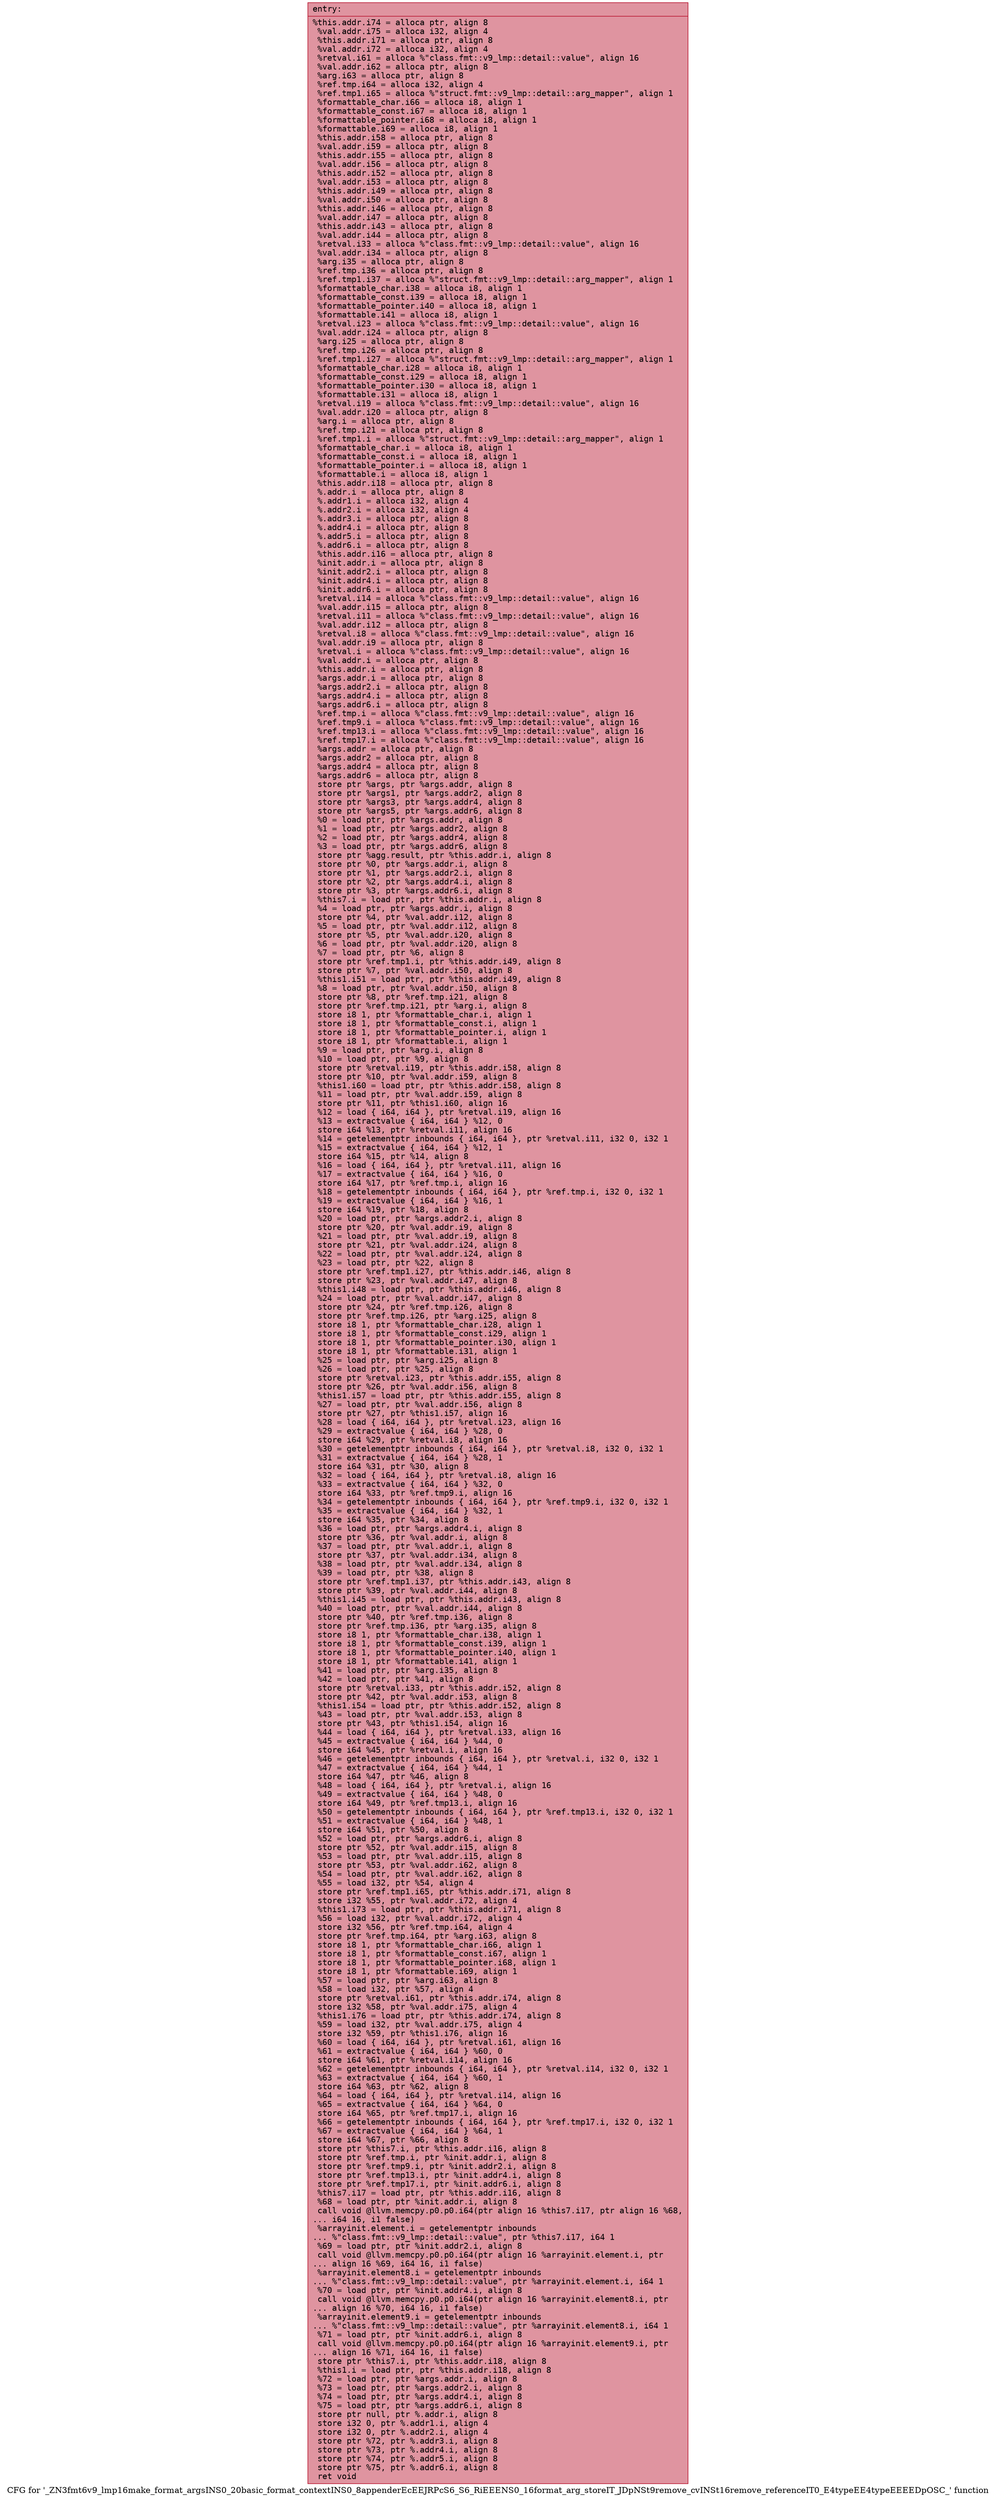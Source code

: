 digraph "CFG for '_ZN3fmt6v9_lmp16make_format_argsINS0_20basic_format_contextINS0_8appenderEcEEJRPcS6_S6_RiEEENS0_16format_arg_storeIT_JDpNSt9remove_cvINSt16remove_referenceIT0_E4typeEE4typeEEEEDpOSC_' function" {
	label="CFG for '_ZN3fmt6v9_lmp16make_format_argsINS0_20basic_format_contextINS0_8appenderEcEEJRPcS6_S6_RiEEENS0_16format_arg_storeIT_JDpNSt9remove_cvINSt16remove_referenceIT0_E4typeEE4typeEEEEDpOSC_' function";

	Node0x55e722d8c680 [shape=record,color="#b70d28ff", style=filled, fillcolor="#b70d2870" fontname="Courier",label="{entry:\l|  %this.addr.i74 = alloca ptr, align 8\l  %val.addr.i75 = alloca i32, align 4\l  %this.addr.i71 = alloca ptr, align 8\l  %val.addr.i72 = alloca i32, align 4\l  %retval.i61 = alloca %\"class.fmt::v9_lmp::detail::value\", align 16\l  %val.addr.i62 = alloca ptr, align 8\l  %arg.i63 = alloca ptr, align 8\l  %ref.tmp.i64 = alloca i32, align 4\l  %ref.tmp1.i65 = alloca %\"struct.fmt::v9_lmp::detail::arg_mapper\", align 1\l  %formattable_char.i66 = alloca i8, align 1\l  %formattable_const.i67 = alloca i8, align 1\l  %formattable_pointer.i68 = alloca i8, align 1\l  %formattable.i69 = alloca i8, align 1\l  %this.addr.i58 = alloca ptr, align 8\l  %val.addr.i59 = alloca ptr, align 8\l  %this.addr.i55 = alloca ptr, align 8\l  %val.addr.i56 = alloca ptr, align 8\l  %this.addr.i52 = alloca ptr, align 8\l  %val.addr.i53 = alloca ptr, align 8\l  %this.addr.i49 = alloca ptr, align 8\l  %val.addr.i50 = alloca ptr, align 8\l  %this.addr.i46 = alloca ptr, align 8\l  %val.addr.i47 = alloca ptr, align 8\l  %this.addr.i43 = alloca ptr, align 8\l  %val.addr.i44 = alloca ptr, align 8\l  %retval.i33 = alloca %\"class.fmt::v9_lmp::detail::value\", align 16\l  %val.addr.i34 = alloca ptr, align 8\l  %arg.i35 = alloca ptr, align 8\l  %ref.tmp.i36 = alloca ptr, align 8\l  %ref.tmp1.i37 = alloca %\"struct.fmt::v9_lmp::detail::arg_mapper\", align 1\l  %formattable_char.i38 = alloca i8, align 1\l  %formattable_const.i39 = alloca i8, align 1\l  %formattable_pointer.i40 = alloca i8, align 1\l  %formattable.i41 = alloca i8, align 1\l  %retval.i23 = alloca %\"class.fmt::v9_lmp::detail::value\", align 16\l  %val.addr.i24 = alloca ptr, align 8\l  %arg.i25 = alloca ptr, align 8\l  %ref.tmp.i26 = alloca ptr, align 8\l  %ref.tmp1.i27 = alloca %\"struct.fmt::v9_lmp::detail::arg_mapper\", align 1\l  %formattable_char.i28 = alloca i8, align 1\l  %formattable_const.i29 = alloca i8, align 1\l  %formattable_pointer.i30 = alloca i8, align 1\l  %formattable.i31 = alloca i8, align 1\l  %retval.i19 = alloca %\"class.fmt::v9_lmp::detail::value\", align 16\l  %val.addr.i20 = alloca ptr, align 8\l  %arg.i = alloca ptr, align 8\l  %ref.tmp.i21 = alloca ptr, align 8\l  %ref.tmp1.i = alloca %\"struct.fmt::v9_lmp::detail::arg_mapper\", align 1\l  %formattable_char.i = alloca i8, align 1\l  %formattable_const.i = alloca i8, align 1\l  %formattable_pointer.i = alloca i8, align 1\l  %formattable.i = alloca i8, align 1\l  %this.addr.i18 = alloca ptr, align 8\l  %.addr.i = alloca ptr, align 8\l  %.addr1.i = alloca i32, align 4\l  %.addr2.i = alloca i32, align 4\l  %.addr3.i = alloca ptr, align 8\l  %.addr4.i = alloca ptr, align 8\l  %.addr5.i = alloca ptr, align 8\l  %.addr6.i = alloca ptr, align 8\l  %this.addr.i16 = alloca ptr, align 8\l  %init.addr.i = alloca ptr, align 8\l  %init.addr2.i = alloca ptr, align 8\l  %init.addr4.i = alloca ptr, align 8\l  %init.addr6.i = alloca ptr, align 8\l  %retval.i14 = alloca %\"class.fmt::v9_lmp::detail::value\", align 16\l  %val.addr.i15 = alloca ptr, align 8\l  %retval.i11 = alloca %\"class.fmt::v9_lmp::detail::value\", align 16\l  %val.addr.i12 = alloca ptr, align 8\l  %retval.i8 = alloca %\"class.fmt::v9_lmp::detail::value\", align 16\l  %val.addr.i9 = alloca ptr, align 8\l  %retval.i = alloca %\"class.fmt::v9_lmp::detail::value\", align 16\l  %val.addr.i = alloca ptr, align 8\l  %this.addr.i = alloca ptr, align 8\l  %args.addr.i = alloca ptr, align 8\l  %args.addr2.i = alloca ptr, align 8\l  %args.addr4.i = alloca ptr, align 8\l  %args.addr6.i = alloca ptr, align 8\l  %ref.tmp.i = alloca %\"class.fmt::v9_lmp::detail::value\", align 16\l  %ref.tmp9.i = alloca %\"class.fmt::v9_lmp::detail::value\", align 16\l  %ref.tmp13.i = alloca %\"class.fmt::v9_lmp::detail::value\", align 16\l  %ref.tmp17.i = alloca %\"class.fmt::v9_lmp::detail::value\", align 16\l  %args.addr = alloca ptr, align 8\l  %args.addr2 = alloca ptr, align 8\l  %args.addr4 = alloca ptr, align 8\l  %args.addr6 = alloca ptr, align 8\l  store ptr %args, ptr %args.addr, align 8\l  store ptr %args1, ptr %args.addr2, align 8\l  store ptr %args3, ptr %args.addr4, align 8\l  store ptr %args5, ptr %args.addr6, align 8\l  %0 = load ptr, ptr %args.addr, align 8\l  %1 = load ptr, ptr %args.addr2, align 8\l  %2 = load ptr, ptr %args.addr4, align 8\l  %3 = load ptr, ptr %args.addr6, align 8\l  store ptr %agg.result, ptr %this.addr.i, align 8\l  store ptr %0, ptr %args.addr.i, align 8\l  store ptr %1, ptr %args.addr2.i, align 8\l  store ptr %2, ptr %args.addr4.i, align 8\l  store ptr %3, ptr %args.addr6.i, align 8\l  %this7.i = load ptr, ptr %this.addr.i, align 8\l  %4 = load ptr, ptr %args.addr.i, align 8\l  store ptr %4, ptr %val.addr.i12, align 8\l  %5 = load ptr, ptr %val.addr.i12, align 8\l  store ptr %5, ptr %val.addr.i20, align 8\l  %6 = load ptr, ptr %val.addr.i20, align 8\l  %7 = load ptr, ptr %6, align 8\l  store ptr %ref.tmp1.i, ptr %this.addr.i49, align 8\l  store ptr %7, ptr %val.addr.i50, align 8\l  %this1.i51 = load ptr, ptr %this.addr.i49, align 8\l  %8 = load ptr, ptr %val.addr.i50, align 8\l  store ptr %8, ptr %ref.tmp.i21, align 8\l  store ptr %ref.tmp.i21, ptr %arg.i, align 8\l  store i8 1, ptr %formattable_char.i, align 1\l  store i8 1, ptr %formattable_const.i, align 1\l  store i8 1, ptr %formattable_pointer.i, align 1\l  store i8 1, ptr %formattable.i, align 1\l  %9 = load ptr, ptr %arg.i, align 8\l  %10 = load ptr, ptr %9, align 8\l  store ptr %retval.i19, ptr %this.addr.i58, align 8\l  store ptr %10, ptr %val.addr.i59, align 8\l  %this1.i60 = load ptr, ptr %this.addr.i58, align 8\l  %11 = load ptr, ptr %val.addr.i59, align 8\l  store ptr %11, ptr %this1.i60, align 16\l  %12 = load \{ i64, i64 \}, ptr %retval.i19, align 16\l  %13 = extractvalue \{ i64, i64 \} %12, 0\l  store i64 %13, ptr %retval.i11, align 16\l  %14 = getelementptr inbounds \{ i64, i64 \}, ptr %retval.i11, i32 0, i32 1\l  %15 = extractvalue \{ i64, i64 \} %12, 1\l  store i64 %15, ptr %14, align 8\l  %16 = load \{ i64, i64 \}, ptr %retval.i11, align 16\l  %17 = extractvalue \{ i64, i64 \} %16, 0\l  store i64 %17, ptr %ref.tmp.i, align 16\l  %18 = getelementptr inbounds \{ i64, i64 \}, ptr %ref.tmp.i, i32 0, i32 1\l  %19 = extractvalue \{ i64, i64 \} %16, 1\l  store i64 %19, ptr %18, align 8\l  %20 = load ptr, ptr %args.addr2.i, align 8\l  store ptr %20, ptr %val.addr.i9, align 8\l  %21 = load ptr, ptr %val.addr.i9, align 8\l  store ptr %21, ptr %val.addr.i24, align 8\l  %22 = load ptr, ptr %val.addr.i24, align 8\l  %23 = load ptr, ptr %22, align 8\l  store ptr %ref.tmp1.i27, ptr %this.addr.i46, align 8\l  store ptr %23, ptr %val.addr.i47, align 8\l  %this1.i48 = load ptr, ptr %this.addr.i46, align 8\l  %24 = load ptr, ptr %val.addr.i47, align 8\l  store ptr %24, ptr %ref.tmp.i26, align 8\l  store ptr %ref.tmp.i26, ptr %arg.i25, align 8\l  store i8 1, ptr %formattable_char.i28, align 1\l  store i8 1, ptr %formattable_const.i29, align 1\l  store i8 1, ptr %formattable_pointer.i30, align 1\l  store i8 1, ptr %formattable.i31, align 1\l  %25 = load ptr, ptr %arg.i25, align 8\l  %26 = load ptr, ptr %25, align 8\l  store ptr %retval.i23, ptr %this.addr.i55, align 8\l  store ptr %26, ptr %val.addr.i56, align 8\l  %this1.i57 = load ptr, ptr %this.addr.i55, align 8\l  %27 = load ptr, ptr %val.addr.i56, align 8\l  store ptr %27, ptr %this1.i57, align 16\l  %28 = load \{ i64, i64 \}, ptr %retval.i23, align 16\l  %29 = extractvalue \{ i64, i64 \} %28, 0\l  store i64 %29, ptr %retval.i8, align 16\l  %30 = getelementptr inbounds \{ i64, i64 \}, ptr %retval.i8, i32 0, i32 1\l  %31 = extractvalue \{ i64, i64 \} %28, 1\l  store i64 %31, ptr %30, align 8\l  %32 = load \{ i64, i64 \}, ptr %retval.i8, align 16\l  %33 = extractvalue \{ i64, i64 \} %32, 0\l  store i64 %33, ptr %ref.tmp9.i, align 16\l  %34 = getelementptr inbounds \{ i64, i64 \}, ptr %ref.tmp9.i, i32 0, i32 1\l  %35 = extractvalue \{ i64, i64 \} %32, 1\l  store i64 %35, ptr %34, align 8\l  %36 = load ptr, ptr %args.addr4.i, align 8\l  store ptr %36, ptr %val.addr.i, align 8\l  %37 = load ptr, ptr %val.addr.i, align 8\l  store ptr %37, ptr %val.addr.i34, align 8\l  %38 = load ptr, ptr %val.addr.i34, align 8\l  %39 = load ptr, ptr %38, align 8\l  store ptr %ref.tmp1.i37, ptr %this.addr.i43, align 8\l  store ptr %39, ptr %val.addr.i44, align 8\l  %this1.i45 = load ptr, ptr %this.addr.i43, align 8\l  %40 = load ptr, ptr %val.addr.i44, align 8\l  store ptr %40, ptr %ref.tmp.i36, align 8\l  store ptr %ref.tmp.i36, ptr %arg.i35, align 8\l  store i8 1, ptr %formattable_char.i38, align 1\l  store i8 1, ptr %formattable_const.i39, align 1\l  store i8 1, ptr %formattable_pointer.i40, align 1\l  store i8 1, ptr %formattable.i41, align 1\l  %41 = load ptr, ptr %arg.i35, align 8\l  %42 = load ptr, ptr %41, align 8\l  store ptr %retval.i33, ptr %this.addr.i52, align 8\l  store ptr %42, ptr %val.addr.i53, align 8\l  %this1.i54 = load ptr, ptr %this.addr.i52, align 8\l  %43 = load ptr, ptr %val.addr.i53, align 8\l  store ptr %43, ptr %this1.i54, align 16\l  %44 = load \{ i64, i64 \}, ptr %retval.i33, align 16\l  %45 = extractvalue \{ i64, i64 \} %44, 0\l  store i64 %45, ptr %retval.i, align 16\l  %46 = getelementptr inbounds \{ i64, i64 \}, ptr %retval.i, i32 0, i32 1\l  %47 = extractvalue \{ i64, i64 \} %44, 1\l  store i64 %47, ptr %46, align 8\l  %48 = load \{ i64, i64 \}, ptr %retval.i, align 16\l  %49 = extractvalue \{ i64, i64 \} %48, 0\l  store i64 %49, ptr %ref.tmp13.i, align 16\l  %50 = getelementptr inbounds \{ i64, i64 \}, ptr %ref.tmp13.i, i32 0, i32 1\l  %51 = extractvalue \{ i64, i64 \} %48, 1\l  store i64 %51, ptr %50, align 8\l  %52 = load ptr, ptr %args.addr6.i, align 8\l  store ptr %52, ptr %val.addr.i15, align 8\l  %53 = load ptr, ptr %val.addr.i15, align 8\l  store ptr %53, ptr %val.addr.i62, align 8\l  %54 = load ptr, ptr %val.addr.i62, align 8\l  %55 = load i32, ptr %54, align 4\l  store ptr %ref.tmp1.i65, ptr %this.addr.i71, align 8\l  store i32 %55, ptr %val.addr.i72, align 4\l  %this1.i73 = load ptr, ptr %this.addr.i71, align 8\l  %56 = load i32, ptr %val.addr.i72, align 4\l  store i32 %56, ptr %ref.tmp.i64, align 4\l  store ptr %ref.tmp.i64, ptr %arg.i63, align 8\l  store i8 1, ptr %formattable_char.i66, align 1\l  store i8 1, ptr %formattable_const.i67, align 1\l  store i8 1, ptr %formattable_pointer.i68, align 1\l  store i8 1, ptr %formattable.i69, align 1\l  %57 = load ptr, ptr %arg.i63, align 8\l  %58 = load i32, ptr %57, align 4\l  store ptr %retval.i61, ptr %this.addr.i74, align 8\l  store i32 %58, ptr %val.addr.i75, align 4\l  %this1.i76 = load ptr, ptr %this.addr.i74, align 8\l  %59 = load i32, ptr %val.addr.i75, align 4\l  store i32 %59, ptr %this1.i76, align 16\l  %60 = load \{ i64, i64 \}, ptr %retval.i61, align 16\l  %61 = extractvalue \{ i64, i64 \} %60, 0\l  store i64 %61, ptr %retval.i14, align 16\l  %62 = getelementptr inbounds \{ i64, i64 \}, ptr %retval.i14, i32 0, i32 1\l  %63 = extractvalue \{ i64, i64 \} %60, 1\l  store i64 %63, ptr %62, align 8\l  %64 = load \{ i64, i64 \}, ptr %retval.i14, align 16\l  %65 = extractvalue \{ i64, i64 \} %64, 0\l  store i64 %65, ptr %ref.tmp17.i, align 16\l  %66 = getelementptr inbounds \{ i64, i64 \}, ptr %ref.tmp17.i, i32 0, i32 1\l  %67 = extractvalue \{ i64, i64 \} %64, 1\l  store i64 %67, ptr %66, align 8\l  store ptr %this7.i, ptr %this.addr.i16, align 8\l  store ptr %ref.tmp.i, ptr %init.addr.i, align 8\l  store ptr %ref.tmp9.i, ptr %init.addr2.i, align 8\l  store ptr %ref.tmp13.i, ptr %init.addr4.i, align 8\l  store ptr %ref.tmp17.i, ptr %init.addr6.i, align 8\l  %this7.i17 = load ptr, ptr %this.addr.i16, align 8\l  %68 = load ptr, ptr %init.addr.i, align 8\l  call void @llvm.memcpy.p0.p0.i64(ptr align 16 %this7.i17, ptr align 16 %68,\l... i64 16, i1 false)\l  %arrayinit.element.i = getelementptr inbounds\l... %\"class.fmt::v9_lmp::detail::value\", ptr %this7.i17, i64 1\l  %69 = load ptr, ptr %init.addr2.i, align 8\l  call void @llvm.memcpy.p0.p0.i64(ptr align 16 %arrayinit.element.i, ptr\l... align 16 %69, i64 16, i1 false)\l  %arrayinit.element8.i = getelementptr inbounds\l... %\"class.fmt::v9_lmp::detail::value\", ptr %arrayinit.element.i, i64 1\l  %70 = load ptr, ptr %init.addr4.i, align 8\l  call void @llvm.memcpy.p0.p0.i64(ptr align 16 %arrayinit.element8.i, ptr\l... align 16 %70, i64 16, i1 false)\l  %arrayinit.element9.i = getelementptr inbounds\l... %\"class.fmt::v9_lmp::detail::value\", ptr %arrayinit.element8.i, i64 1\l  %71 = load ptr, ptr %init.addr6.i, align 8\l  call void @llvm.memcpy.p0.p0.i64(ptr align 16 %arrayinit.element9.i, ptr\l... align 16 %71, i64 16, i1 false)\l  store ptr %this7.i, ptr %this.addr.i18, align 8\l  %this1.i = load ptr, ptr %this.addr.i18, align 8\l  %72 = load ptr, ptr %args.addr.i, align 8\l  %73 = load ptr, ptr %args.addr2.i, align 8\l  %74 = load ptr, ptr %args.addr4.i, align 8\l  %75 = load ptr, ptr %args.addr6.i, align 8\l  store ptr null, ptr %.addr.i, align 8\l  store i32 0, ptr %.addr1.i, align 4\l  store i32 0, ptr %.addr2.i, align 4\l  store ptr %72, ptr %.addr3.i, align 8\l  store ptr %73, ptr %.addr4.i, align 8\l  store ptr %74, ptr %.addr5.i, align 8\l  store ptr %75, ptr %.addr6.i, align 8\l  ret void\l}"];
}
